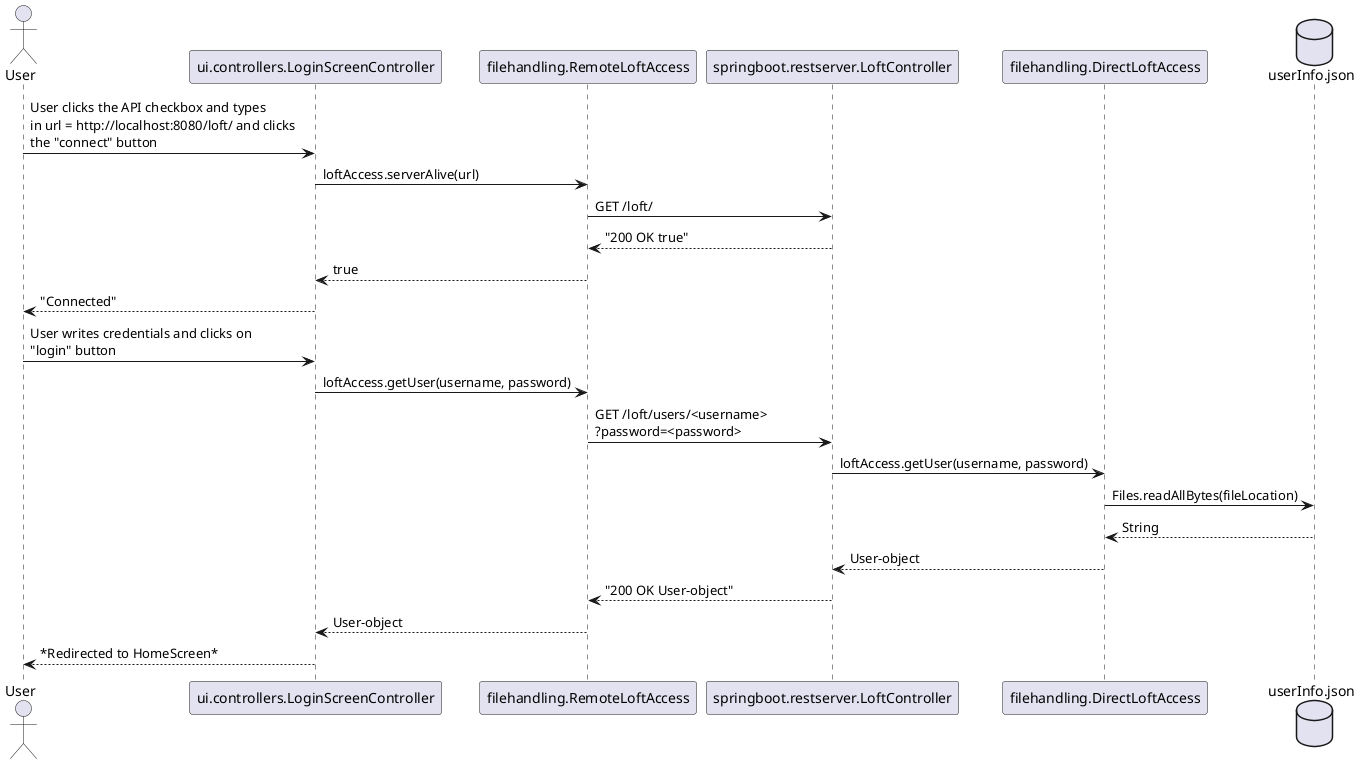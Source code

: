 @startuml sequenceDiagram

actor User
participant ui.controllers.LoginScreenController as LoginScreenController
participant filehandling.RemoteLoftAccess as RemoteLoftAccess
participant springboot.restserver.LoftController as LoftController
participant filehandling.DirectLoftAccess as DirectLoftAccess
database userInfo.json as json

User -> LoginScreenController : User clicks the API checkbox and types \nin url = http://localhost:8080/loft/ and clicks \nthe "connect" button
LoginScreenController -> RemoteLoftAccess: loftAccess.serverAlive(url)
RemoteLoftAccess -> LoftController : GET /loft/
LoftController --> RemoteLoftAccess : "200 OK true"
RemoteLoftAccess --> LoginScreenController : true
LoginScreenController --> User : "Connected"

User -> LoginScreenController : User writes credentials and clicks on \n"login" button
LoginScreenController -> RemoteLoftAccess : loftAccess.getUser(username, password)
RemoteLoftAccess -> LoftController : GET /loft/users/<username>\n?password=<password>
LoftController -> DirectLoftAccess : loftAccess.getUser(username, password)
DirectLoftAccess -> json : Files.readAllBytes(fileLocation)
json --> DirectLoftAccess : String
DirectLoftAccess --> LoftController : User-object
LoftController --> RemoteLoftAccess : "200 OK User-object"
RemoteLoftAccess --> LoginScreenController : User-object
LoginScreenController --> User : *Redirected to HomeScreen*

@enduml